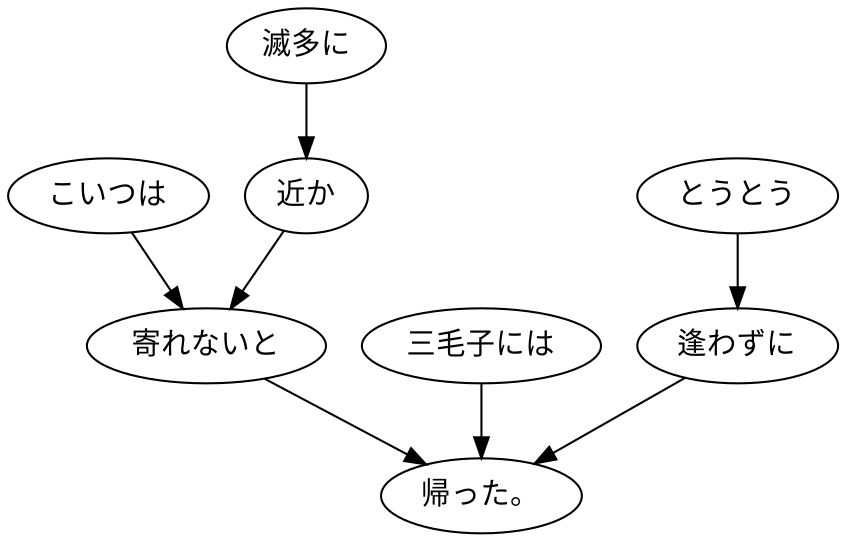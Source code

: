 digraph graph953 {
	node0 [label="こいつは"];
	node1 [label="滅多に"];
	node2 [label="近か"];
	node3 [label="寄れないと"];
	node4 [label="三毛子には"];
	node5 [label="とうとう"];
	node6 [label="逢わずに"];
	node7 [label="帰った。"];
	node0 -> node3;
	node1 -> node2;
	node2 -> node3;
	node3 -> node7;
	node4 -> node7;
	node5 -> node6;
	node6 -> node7;
}
